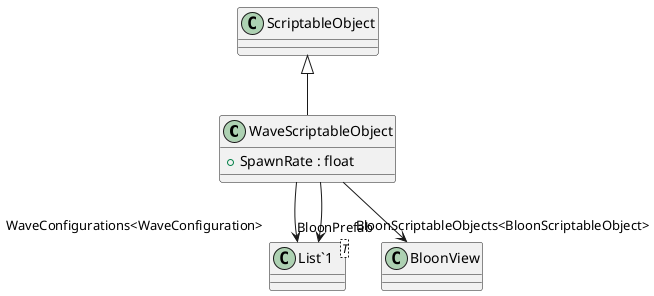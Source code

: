 @startuml
class WaveScriptableObject {
    + SpawnRate : float
}
class "List`1"<T> {
}
ScriptableObject <|-- WaveScriptableObject
WaveScriptableObject --> "WaveConfigurations<WaveConfiguration>" "List`1"
WaveScriptableObject --> "BloonPrefab" BloonView
WaveScriptableObject --> "BloonScriptableObjects<BloonScriptableObject>" "List`1"
@enduml
